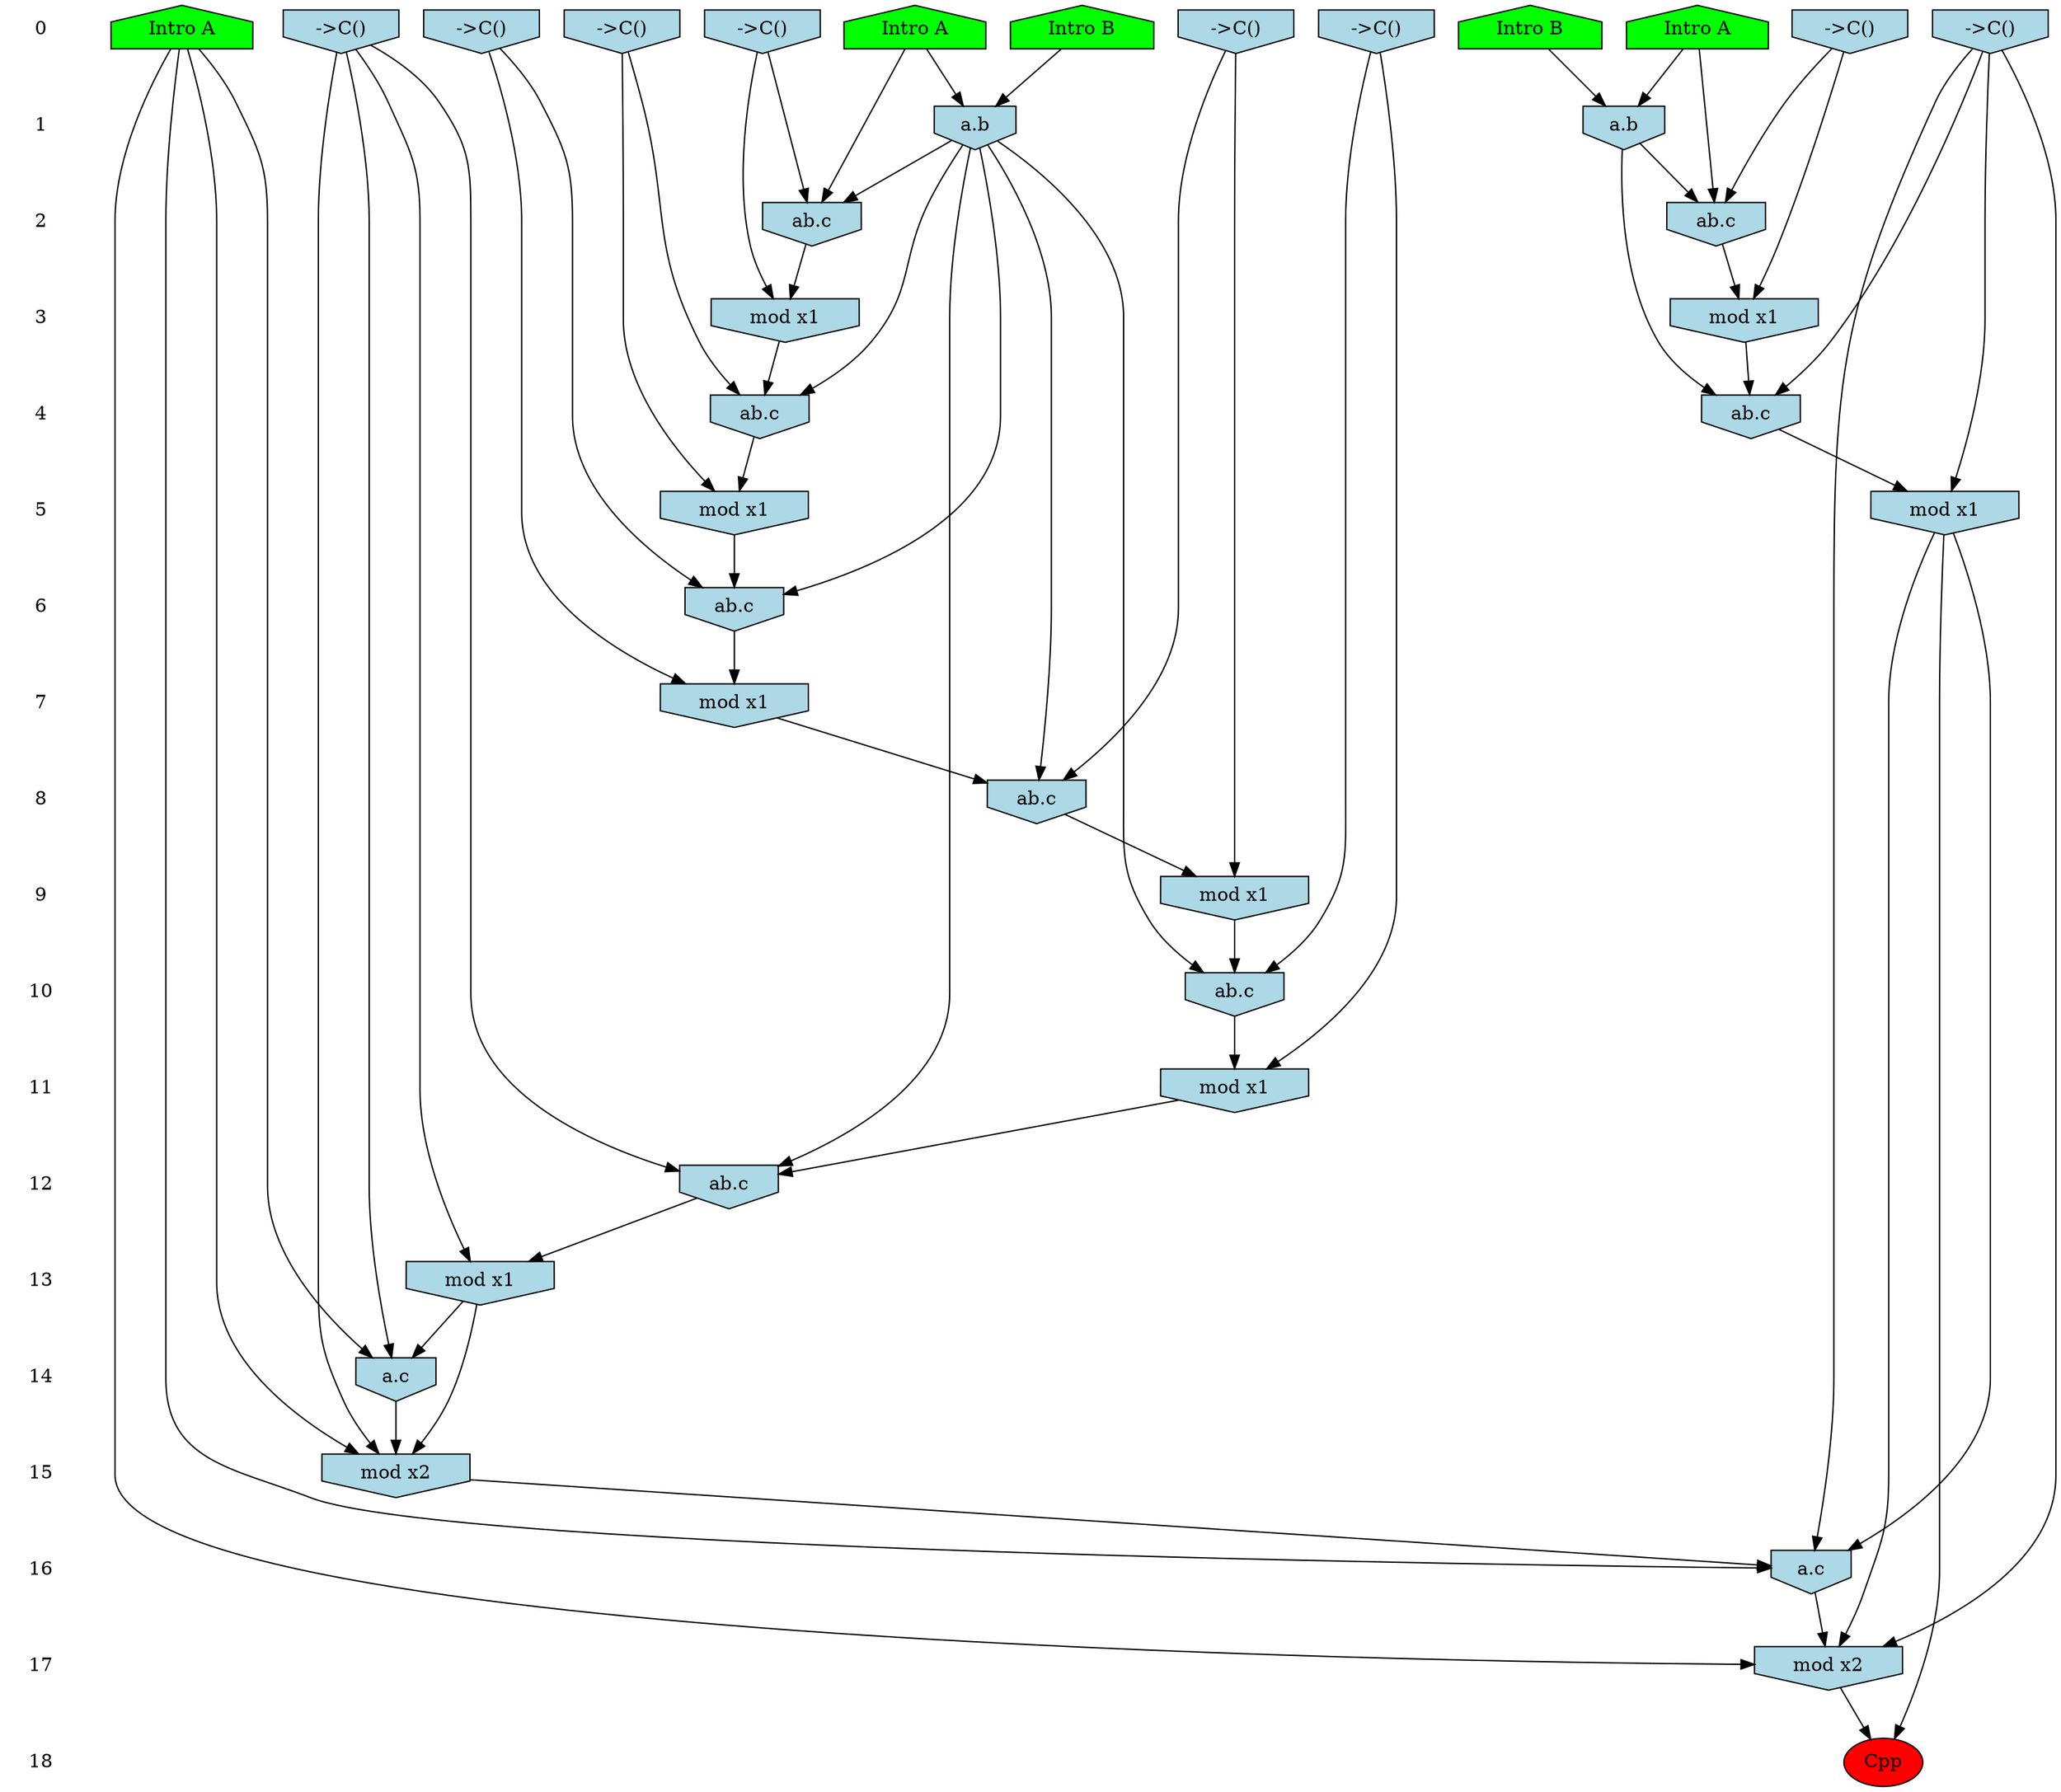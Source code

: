 /* Compression of 1 causal flows obtained in average at 4.524222E+01 t.u */
/* Compressed causal flows were: [3] */
digraph G{
 ranksep=.5 ; 
{ rank = same ; "0" [shape=plaintext] ; node_1 [label ="Intro A", shape=house, style=filled, fillcolor=green] ;
node_2 [label ="Intro B", shape=house, style=filled, fillcolor=green] ;
node_3 [label ="Intro A", shape=house, style=filled, fillcolor=green] ;
node_4 [label ="Intro A", shape=house, style=filled, fillcolor=green] ;
node_5 [label ="Intro B", shape=house, style=filled, fillcolor=green] ;
node_7 [label="->C()", shape=invhouse, style=filled, fillcolor = lightblue] ;
node_8 [label="->C()", shape=invhouse, style=filled, fillcolor = lightblue] ;
node_9 [label="->C()", shape=invhouse, style=filled, fillcolor = lightblue] ;
node_10 [label="->C()", shape=invhouse, style=filled, fillcolor = lightblue] ;
node_11 [label="->C()", shape=invhouse, style=filled, fillcolor = lightblue] ;
node_12 [label="->C()", shape=invhouse, style=filled, fillcolor = lightblue] ;
node_13 [label="->C()", shape=invhouse, style=filled, fillcolor = lightblue] ;
node_14 [label="->C()", shape=invhouse, style=filled, fillcolor = lightblue] ;
}
{ rank = same ; "1" [shape=plaintext] ; node_6 [label="a.b", shape=invhouse, style=filled, fillcolor = lightblue] ;
node_29 [label="a.b", shape=invhouse, style=filled, fillcolor = lightblue] ;
}
{ rank = same ; "2" [shape=plaintext] ; node_15 [label="ab.c", shape=invhouse, style=filled, fillcolor = lightblue] ;
node_30 [label="ab.c", shape=invhouse, style=filled, fillcolor = lightblue] ;
}
{ rank = same ; "3" [shape=plaintext] ; node_16 [label="mod x1", shape=invhouse, style=filled, fillcolor = lightblue] ;
node_31 [label="mod x1", shape=invhouse, style=filled, fillcolor = lightblue] ;
}
{ rank = same ; "4" [shape=plaintext] ; node_17 [label="ab.c", shape=invhouse, style=filled, fillcolor = lightblue] ;
node_32 [label="ab.c", shape=invhouse, style=filled, fillcolor = lightblue] ;
}
{ rank = same ; "5" [shape=plaintext] ; node_18 [label="mod x1", shape=invhouse, style=filled, fillcolor = lightblue] ;
node_33 [label="mod x1", shape=invhouse, style=filled, fillcolor = lightblue] ;
}
{ rank = same ; "6" [shape=plaintext] ; node_19 [label="ab.c", shape=invhouse, style=filled, fillcolor = lightblue] ;
}
{ rank = same ; "7" [shape=plaintext] ; node_20 [label="mod x1", shape=invhouse, style=filled, fillcolor = lightblue] ;
}
{ rank = same ; "8" [shape=plaintext] ; node_21 [label="ab.c", shape=invhouse, style=filled, fillcolor = lightblue] ;
}
{ rank = same ; "9" [shape=plaintext] ; node_22 [label="mod x1", shape=invhouse, style=filled, fillcolor = lightblue] ;
}
{ rank = same ; "10" [shape=plaintext] ; node_23 [label="ab.c", shape=invhouse, style=filled, fillcolor = lightblue] ;
}
{ rank = same ; "11" [shape=plaintext] ; node_24 [label="mod x1", shape=invhouse, style=filled, fillcolor = lightblue] ;
}
{ rank = same ; "12" [shape=plaintext] ; node_25 [label="ab.c", shape=invhouse, style=filled, fillcolor = lightblue] ;
}
{ rank = same ; "13" [shape=plaintext] ; node_26 [label="mod x1", shape=invhouse, style=filled, fillcolor = lightblue] ;
}
{ rank = same ; "14" [shape=plaintext] ; node_27 [label="a.c", shape=invhouse, style=filled, fillcolor = lightblue] ;
}
{ rank = same ; "15" [shape=plaintext] ; node_28 [label="mod x2", shape=invhouse, style=filled, fillcolor = lightblue] ;
}
{ rank = same ; "16" [shape=plaintext] ; node_34 [label="a.c", shape=invhouse, style=filled, fillcolor = lightblue] ;
}
{ rank = same ; "17" [shape=plaintext] ; node_35 [label="mod x2", shape=invhouse, style=filled, fillcolor = lightblue] ;
}
{ rank = same ; "18" [shape=plaintext] ; node_36 [label ="Cpp", style=filled, fillcolor=red] ;
}
"0" -> "1" [style="invis"]; 
"1" -> "2" [style="invis"]; 
"2" -> "3" [style="invis"]; 
"3" -> "4" [style="invis"]; 
"4" -> "5" [style="invis"]; 
"5" -> "6" [style="invis"]; 
"6" -> "7" [style="invis"]; 
"7" -> "8" [style="invis"]; 
"8" -> "9" [style="invis"]; 
"9" -> "10" [style="invis"]; 
"10" -> "11" [style="invis"]; 
"11" -> "12" [style="invis"]; 
"12" -> "13" [style="invis"]; 
"13" -> "14" [style="invis"]; 
"14" -> "15" [style="invis"]; 
"15" -> "16" [style="invis"]; 
"16" -> "17" [style="invis"]; 
"17" -> "18" [style="invis"]; 
node_1 -> node_6
node_5 -> node_6
node_1 -> node_15
node_6 -> node_15
node_14 -> node_15
node_14 -> node_16
node_15 -> node_16
node_6 -> node_17
node_8 -> node_17
node_16 -> node_17
node_8 -> node_18
node_17 -> node_18
node_6 -> node_19
node_13 -> node_19
node_18 -> node_19
node_13 -> node_20
node_19 -> node_20
node_6 -> node_21
node_11 -> node_21
node_20 -> node_21
node_11 -> node_22
node_21 -> node_22
node_6 -> node_23
node_12 -> node_23
node_22 -> node_23
node_12 -> node_24
node_23 -> node_24
node_6 -> node_25
node_7 -> node_25
node_24 -> node_25
node_7 -> node_26
node_25 -> node_26
node_3 -> node_27
node_7 -> node_27
node_26 -> node_27
node_3 -> node_28
node_7 -> node_28
node_26 -> node_28
node_27 -> node_28
node_2 -> node_29
node_4 -> node_29
node_4 -> node_30
node_9 -> node_30
node_29 -> node_30
node_9 -> node_31
node_30 -> node_31
node_10 -> node_32
node_29 -> node_32
node_31 -> node_32
node_10 -> node_33
node_32 -> node_33
node_3 -> node_34
node_10 -> node_34
node_28 -> node_34
node_33 -> node_34
node_3 -> node_35
node_10 -> node_35
node_33 -> node_35
node_34 -> node_35
node_33 -> node_36
node_35 -> node_36
}
/*
 Dot generation time: 0.000161
*/